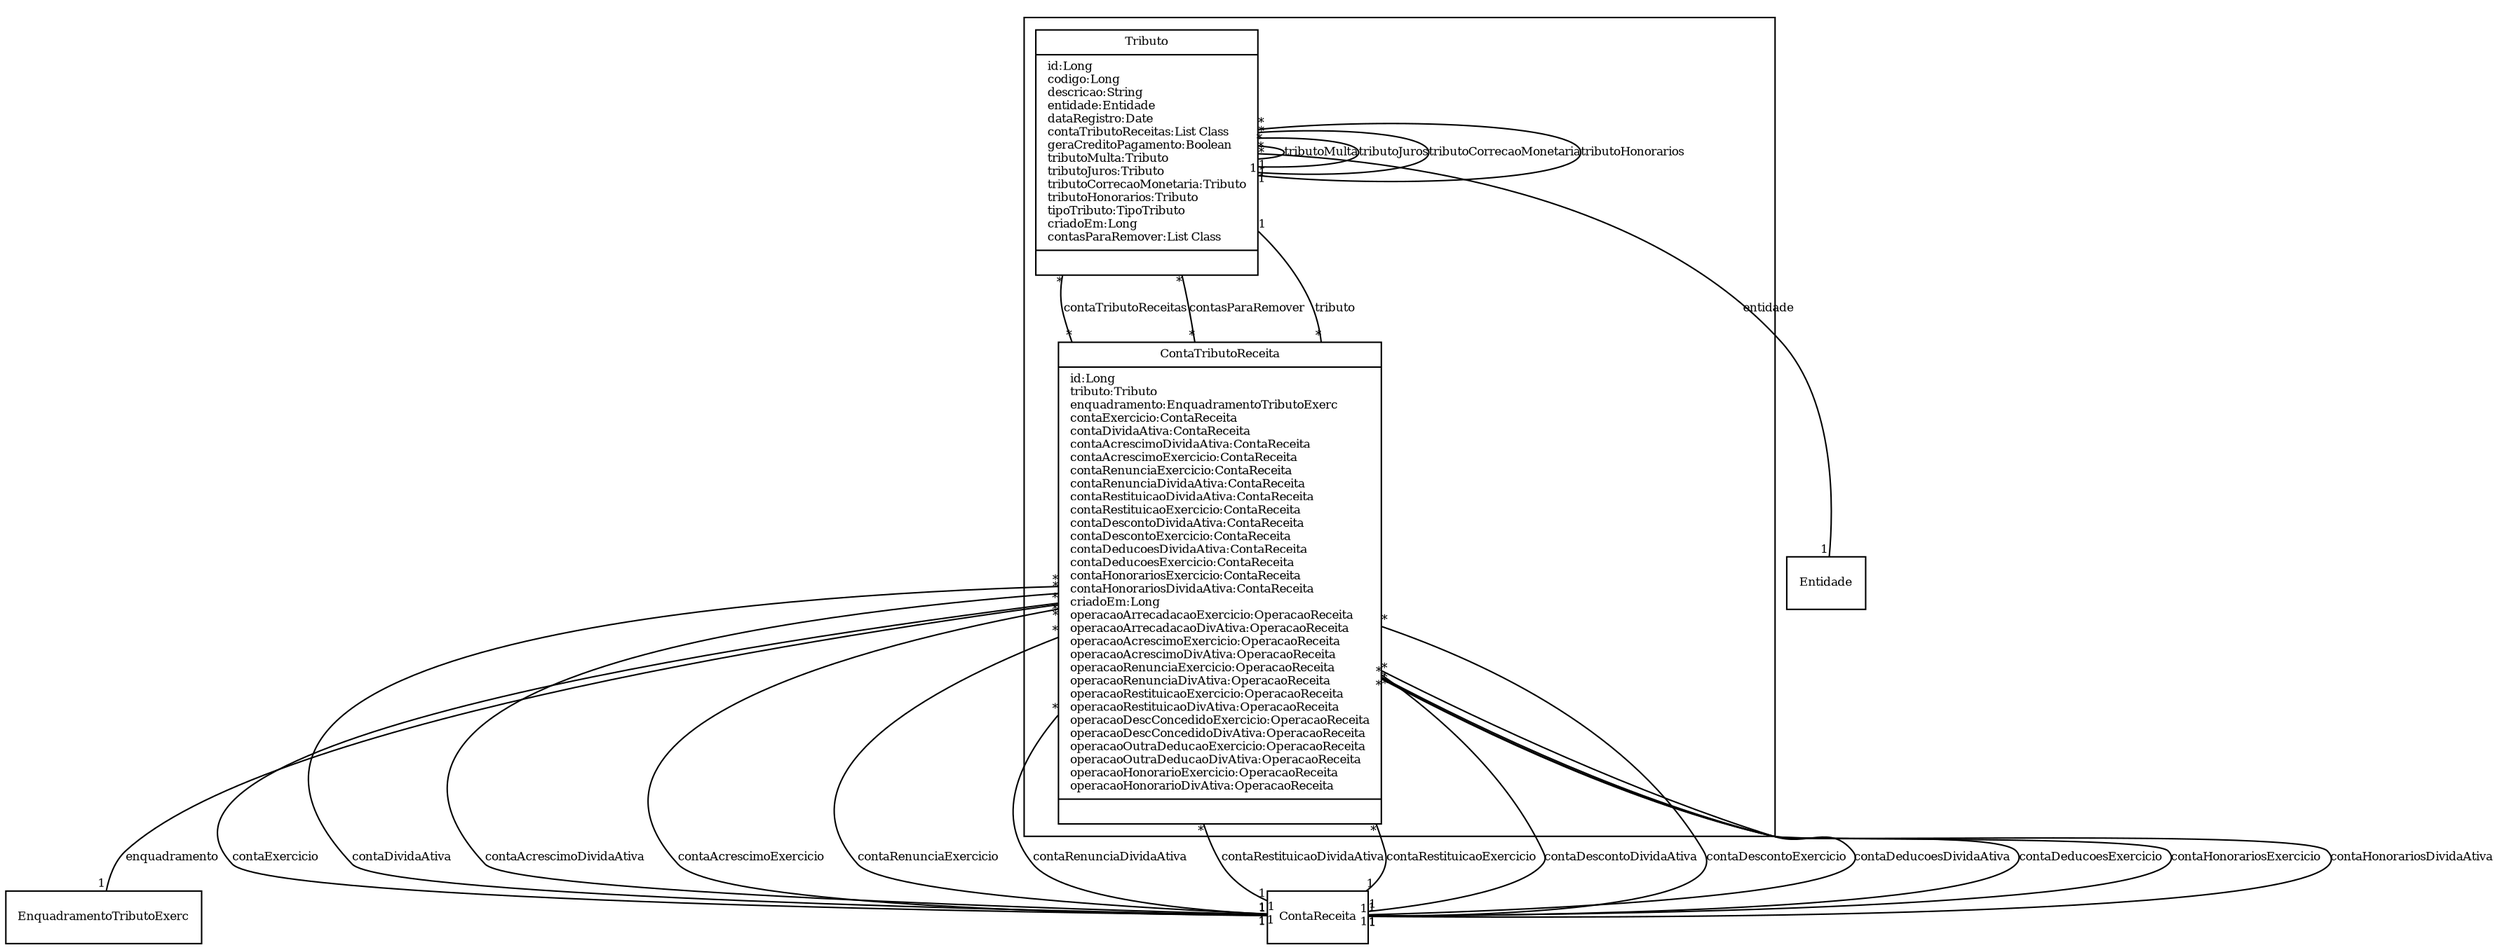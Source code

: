 digraph G{
fontname = "Times-Roman"
fontsize = 8

node [
        fontname = "Times-Roman"
        fontsize = 8
        shape = "record"
]

edge [
        fontname = "Times-Roman"
        fontsize = 8
]

subgraph clusterTRIBUTO
{
Tributo [label = "{Tributo|id:Long\lcodigo:Long\ldescricao:String\lentidade:Entidade\ldataRegistro:Date\lcontaTributoReceitas:List Class\lgeraCreditoPagamento:Boolean\ltributoMulta:Tributo\ltributoJuros:Tributo\ltributoCorrecaoMonetaria:Tributo\ltributoHonorarios:Tributo\ltipoTributo:TipoTributo\lcriadoEm:Long\lcontasParaRemover:List Class\l|\l}"]
ContaTributoReceita [label = "{ContaTributoReceita|id:Long\ltributo:Tributo\lenquadramento:EnquadramentoTributoExerc\lcontaExercicio:ContaReceita\lcontaDividaAtiva:ContaReceita\lcontaAcrescimoDividaAtiva:ContaReceita\lcontaAcrescimoExercicio:ContaReceita\lcontaRenunciaExercicio:ContaReceita\lcontaRenunciaDividaAtiva:ContaReceita\lcontaRestituicaoDividaAtiva:ContaReceita\lcontaRestituicaoExercicio:ContaReceita\lcontaDescontoDividaAtiva:ContaReceita\lcontaDescontoExercicio:ContaReceita\lcontaDeducoesDividaAtiva:ContaReceita\lcontaDeducoesExercicio:ContaReceita\lcontaHonorariosExercicio:ContaReceita\lcontaHonorariosDividaAtiva:ContaReceita\lcriadoEm:Long\loperacaoArrecadacaoExercicio:OperacaoReceita\loperacaoArrecadacaoDivAtiva:OperacaoReceita\loperacaoAcrescimoExercicio:OperacaoReceita\loperacaoAcrescimoDivAtiva:OperacaoReceita\loperacaoRenunciaExercicio:OperacaoReceita\loperacaoRenunciaDivAtiva:OperacaoReceita\loperacaoRestituicaoExercicio:OperacaoReceita\loperacaoRestituicaoDivAtiva:OperacaoReceita\loperacaoDescConcedidoExercicio:OperacaoReceita\loperacaoDescConcedidoDivAtiva:OperacaoReceita\loperacaoOutraDeducaoExercicio:OperacaoReceita\loperacaoOutraDeducaoDivAtiva:OperacaoReceita\loperacaoHonorarioExercicio:OperacaoReceita\loperacaoHonorarioDivAtiva:OperacaoReceita\l|\l}"]
}
edge [arrowhead = "none" headlabel = "1" taillabel = "*"] Tributo -> Entidade [label = "entidade"]
edge [arrowhead = "none" headlabel = "*" taillabel = "*"] Tributo -> ContaTributoReceita [label = "contaTributoReceitas"]
edge [arrowhead = "none" headlabel = "1" taillabel = "*"] Tributo -> Tributo [label = "tributoMulta"]
edge [arrowhead = "none" headlabel = "1" taillabel = "*"] Tributo -> Tributo [label = "tributoJuros"]
edge [arrowhead = "none" headlabel = "1" taillabel = "*"] Tributo -> Tributo [label = "tributoCorrecaoMonetaria"]
edge [arrowhead = "none" headlabel = "1" taillabel = "*"] Tributo -> Tributo [label = "tributoHonorarios"]
edge [arrowhead = "none" headlabel = "*" taillabel = "*"] Tributo -> ContaTributoReceita [label = "contasParaRemover"]
edge [arrowhead = "none" headlabel = "1" taillabel = "*"] ContaTributoReceita -> Tributo [label = "tributo"]
edge [arrowhead = "none" headlabel = "1" taillabel = "*"] ContaTributoReceita -> EnquadramentoTributoExerc [label = "enquadramento"]
edge [arrowhead = "none" headlabel = "1" taillabel = "*"] ContaTributoReceita -> ContaReceita [label = "contaExercicio"]
edge [arrowhead = "none" headlabel = "1" taillabel = "*"] ContaTributoReceita -> ContaReceita [label = "contaDividaAtiva"]
edge [arrowhead = "none" headlabel = "1" taillabel = "*"] ContaTributoReceita -> ContaReceita [label = "contaAcrescimoDividaAtiva"]
edge [arrowhead = "none" headlabel = "1" taillabel = "*"] ContaTributoReceita -> ContaReceita [label = "contaAcrescimoExercicio"]
edge [arrowhead = "none" headlabel = "1" taillabel = "*"] ContaTributoReceita -> ContaReceita [label = "contaRenunciaExercicio"]
edge [arrowhead = "none" headlabel = "1" taillabel = "*"] ContaTributoReceita -> ContaReceita [label = "contaRenunciaDividaAtiva"]
edge [arrowhead = "none" headlabel = "1" taillabel = "*"] ContaTributoReceita -> ContaReceita [label = "contaRestituicaoDividaAtiva"]
edge [arrowhead = "none" headlabel = "1" taillabel = "*"] ContaTributoReceita -> ContaReceita [label = "contaRestituicaoExercicio"]
edge [arrowhead = "none" headlabel = "1" taillabel = "*"] ContaTributoReceita -> ContaReceita [label = "contaDescontoDividaAtiva"]
edge [arrowhead = "none" headlabel = "1" taillabel = "*"] ContaTributoReceita -> ContaReceita [label = "contaDescontoExercicio"]
edge [arrowhead = "none" headlabel = "1" taillabel = "*"] ContaTributoReceita -> ContaReceita [label = "contaDeducoesDividaAtiva"]
edge [arrowhead = "none" headlabel = "1" taillabel = "*"] ContaTributoReceita -> ContaReceita [label = "contaDeducoesExercicio"]
edge [arrowhead = "none" headlabel = "1" taillabel = "*"] ContaTributoReceita -> ContaReceita [label = "contaHonorariosExercicio"]
edge [arrowhead = "none" headlabel = "1" taillabel = "*"] ContaTributoReceita -> ContaReceita [label = "contaHonorariosDividaAtiva"]
}
